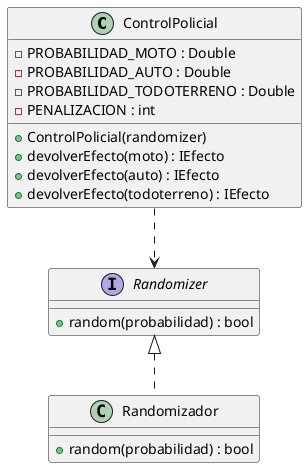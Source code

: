 @startuml

class ControlPolicial {
    -  PROBABILIDAD_MOTO : Double
    -  PROBABILIDAD_AUTO : Double
    -  PROBABILIDAD_TODOTERRENO : Double
    -  PENALIZACION : int
    +  ControlPolicial(randomizer)
    +  devolverEfecto(moto) : IEfecto
    +  devolverEfecto(auto) : IEfecto
    +  devolverEfecto(todoterreno) : IEfecto
}

interface Randomizer {
    + random(probabilidad) : bool
}

class Randomizador {
    + random(probabilidad) : bool
}

ControlPolicial ..> Randomizer
Randomizer <|.. Randomizador